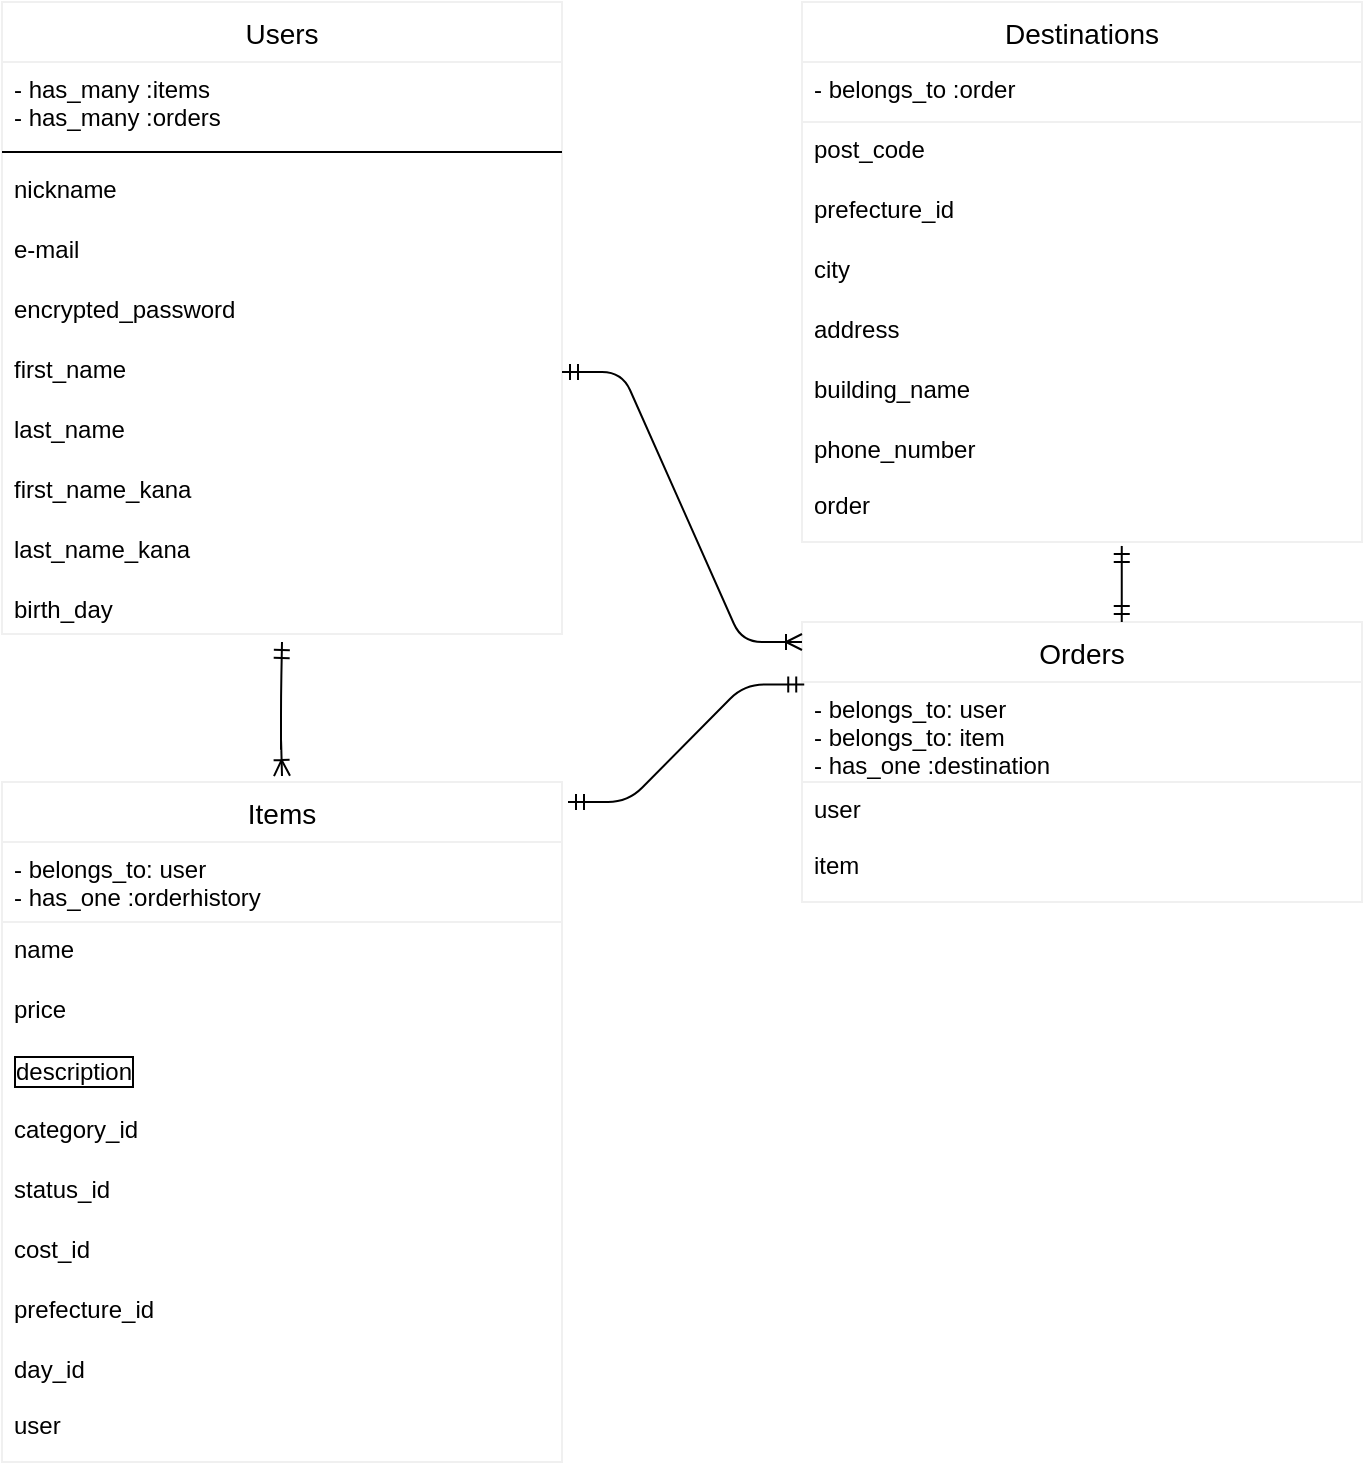 <mxfile version="13.10.0" type="embed">
    <diagram id="eGJwUU87tUvAi_G1O2V2" name="Page-1">
        <mxGraphModel dx="809" dy="577" grid="1" gridSize="10" guides="1" tooltips="1" connect="1" arrows="1" fold="1" page="1" pageScale="1" pageWidth="850" pageHeight="1100" math="0" shadow="0">
            <root>
                <mxCell id="GOS-DC7vKPB3U9b1i4Sf-0"/>
                <mxCell id="GOS-DC7vKPB3U9b1i4Sf-1" parent="GOS-DC7vKPB3U9b1i4Sf-0"/>
                <mxCell id="_YLDb2zP-dX_6vZfovwT-20" value="Items" style="swimlane;fontStyle=0;childLayout=stackLayout;horizontal=1;startSize=30;horizontalStack=0;resizeParent=1;resizeParentMax=0;resizeLast=0;collapsible=1;marginBottom=0;align=center;fontSize=14;rounded=0;glass=0;labelBackgroundColor=none;sketch=0;strokeColor=#f0f0f0;fillColor=none;html=0;" parent="GOS-DC7vKPB3U9b1i4Sf-1" vertex="1">
                    <mxGeometry x="40" y="400" width="280" height="340" as="geometry"/>
                </mxCell>
                <mxCell id="_YLDb2zP-dX_6vZfovwT-116" value="- belongs_to: user&#10;- has_one :orderhistory" style="text;fillColor=none;spacingLeft=4;spacingRight=4;overflow=hidden;rotatable=0;points=[[0,0.5],[1,0.5]];portConstraint=eastwest;fontSize=12;strokeColor=#f0f0f0;" parent="_YLDb2zP-dX_6vZfovwT-20" vertex="1">
                    <mxGeometry y="30" width="280" height="40" as="geometry"/>
                </mxCell>
                <mxCell id="_YLDb2zP-dX_6vZfovwT-22" value="name" style="text;strokeColor=none;fillColor=none;spacingLeft=4;spacingRight=4;overflow=hidden;rotatable=0;points=[[0,0.5],[1,0.5]];portConstraint=eastwest;fontSize=12;" parent="_YLDb2zP-dX_6vZfovwT-20" vertex="1">
                    <mxGeometry y="70" width="280" height="30" as="geometry"/>
                </mxCell>
                <mxCell id="_YLDb2zP-dX_6vZfovwT-29" value="price" style="text;strokeColor=none;fillColor=none;spacingLeft=4;spacingRight=4;overflow=hidden;rotatable=0;points=[[0,0.5],[1,0.5]];portConstraint=eastwest;fontSize=12;" parent="_YLDb2zP-dX_6vZfovwT-20" vertex="1">
                    <mxGeometry y="100" width="280" height="30" as="geometry"/>
                </mxCell>
                <mxCell id="_YLDb2zP-dX_6vZfovwT-23" value="description" style="text;strokeColor=none;fillColor=none;spacingLeft=4;spacingRight=4;overflow=hidden;rotatable=0;points=[[0,0.5],[1,0.5]];portConstraint=eastwest;fontSize=12;labelBorderColor=#000000;html=1;" parent="_YLDb2zP-dX_6vZfovwT-20" vertex="1">
                    <mxGeometry y="130" width="280" height="30" as="geometry"/>
                </mxCell>
                <mxCell id="_YLDb2zP-dX_6vZfovwT-24" value="category_id" style="text;strokeColor=none;fillColor=none;spacingLeft=4;spacingRight=4;overflow=hidden;rotatable=0;points=[[0,0.5],[1,0.5]];portConstraint=eastwest;fontSize=12;" parent="_YLDb2zP-dX_6vZfovwT-20" vertex="1">
                    <mxGeometry y="160" width="280" height="30" as="geometry"/>
                </mxCell>
                <mxCell id="_YLDb2zP-dX_6vZfovwT-25" value="status_id" style="text;strokeColor=none;fillColor=none;spacingLeft=4;spacingRight=4;overflow=hidden;rotatable=0;points=[[0,0.5],[1,0.5]];portConstraint=eastwest;fontSize=12;" parent="_YLDb2zP-dX_6vZfovwT-20" vertex="1">
                    <mxGeometry y="190" width="280" height="30" as="geometry"/>
                </mxCell>
                <mxCell id="_YLDb2zP-dX_6vZfovwT-26" value="cost_id" style="text;strokeColor=none;fillColor=none;spacingLeft=4;spacingRight=4;overflow=hidden;rotatable=0;points=[[0,0.5],[1,0.5]];portConstraint=eastwest;fontSize=12;" parent="_YLDb2zP-dX_6vZfovwT-20" vertex="1">
                    <mxGeometry y="220" width="280" height="30" as="geometry"/>
                </mxCell>
                <mxCell id="_YLDb2zP-dX_6vZfovwT-27" value="prefecture_id" style="text;strokeColor=none;fillColor=none;spacingLeft=4;spacingRight=4;overflow=hidden;rotatable=0;points=[[0,0.5],[1,0.5]];portConstraint=eastwest;fontSize=12;" parent="_YLDb2zP-dX_6vZfovwT-20" vertex="1">
                    <mxGeometry y="250" width="280" height="30" as="geometry"/>
                </mxCell>
                <mxCell id="_YLDb2zP-dX_6vZfovwT-28" value="day_id&#10;&#10;user" style="text;strokeColor=none;fillColor=none;spacingLeft=4;spacingRight=4;overflow=hidden;rotatable=0;points=[[0,0.5],[1,0.5]];portConstraint=eastwest;fontSize=12;" parent="_YLDb2zP-dX_6vZfovwT-20" vertex="1">
                    <mxGeometry y="280" width="280" height="60" as="geometry"/>
                </mxCell>
                <mxCell id="_YLDb2zP-dX_6vZfovwT-30" value="Destinations" style="swimlane;fontStyle=0;childLayout=stackLayout;horizontal=1;startSize=30;horizontalStack=0;resizeParent=1;resizeParentMax=0;resizeLast=0;collapsible=1;marginBottom=0;align=center;fontSize=14;rounded=0;glass=0;labelBackgroundColor=none;sketch=0;strokeColor=#f0f0f0;fillColor=none;html=0;" parent="GOS-DC7vKPB3U9b1i4Sf-1" vertex="1">
                    <mxGeometry x="440" y="10" width="280" height="270" as="geometry"/>
                </mxCell>
                <mxCell id="10" value="- belongs_to :order" style="text;fillColor=none;spacingLeft=4;spacingRight=4;overflow=hidden;rotatable=0;points=[[0,0.5],[1,0.5]];portConstraint=eastwest;fontSize=12;align=left;strokeColor=#f0f0f0;" parent="_YLDb2zP-dX_6vZfovwT-30" vertex="1">
                    <mxGeometry y="30" width="280" height="30" as="geometry"/>
                </mxCell>
                <mxCell id="_YLDb2zP-dX_6vZfovwT-32" value="post_code" style="text;strokeColor=none;fillColor=none;spacingLeft=4;spacingRight=4;overflow=hidden;rotatable=0;points=[[0,0.5],[1,0.5]];portConstraint=eastwest;fontSize=12;" parent="_YLDb2zP-dX_6vZfovwT-30" vertex="1">
                    <mxGeometry y="60" width="280" height="30" as="geometry"/>
                </mxCell>
                <mxCell id="_YLDb2zP-dX_6vZfovwT-114" value="prefecture_id" style="text;strokeColor=none;fillColor=none;spacingLeft=4;spacingRight=4;overflow=hidden;rotatable=0;points=[[0,0.5],[1,0.5]];portConstraint=eastwest;fontSize=12;" parent="_YLDb2zP-dX_6vZfovwT-30" vertex="1">
                    <mxGeometry y="90" width="280" height="30" as="geometry"/>
                </mxCell>
                <mxCell id="_YLDb2zP-dX_6vZfovwT-33" value="city" style="text;strokeColor=none;fillColor=none;spacingLeft=4;spacingRight=4;overflow=hidden;rotatable=0;points=[[0,0.5],[1,0.5]];portConstraint=eastwest;fontSize=12;" parent="_YLDb2zP-dX_6vZfovwT-30" vertex="1">
                    <mxGeometry y="120" width="280" height="30" as="geometry"/>
                </mxCell>
                <mxCell id="_YLDb2zP-dX_6vZfovwT-34" value="address" style="text;strokeColor=none;fillColor=none;spacingLeft=4;spacingRight=4;overflow=hidden;rotatable=0;points=[[0,0.5],[1,0.5]];portConstraint=eastwest;fontSize=12;" parent="_YLDb2zP-dX_6vZfovwT-30" vertex="1">
                    <mxGeometry y="150" width="280" height="30" as="geometry"/>
                </mxCell>
                <mxCell id="_YLDb2zP-dX_6vZfovwT-35" value="building_name" style="text;strokeColor=none;fillColor=none;spacingLeft=4;spacingRight=4;overflow=hidden;rotatable=0;points=[[0,0.5],[1,0.5]];portConstraint=eastwest;fontSize=12;" parent="_YLDb2zP-dX_6vZfovwT-30" vertex="1">
                    <mxGeometry y="180" width="280" height="30" as="geometry"/>
                </mxCell>
                <mxCell id="_YLDb2zP-dX_6vZfovwT-95" value="phone_number&#10;&#10;order" style="text;strokeColor=none;fillColor=none;spacingLeft=4;spacingRight=4;overflow=hidden;rotatable=0;points=[[0,0.5],[1,0.5]];portConstraint=eastwest;fontSize=12;" parent="_YLDb2zP-dX_6vZfovwT-30" vertex="1">
                    <mxGeometry y="210" width="280" height="60" as="geometry"/>
                </mxCell>
                <mxCell id="_YLDb2zP-dX_6vZfovwT-41" value="Orders" style="swimlane;fontStyle=0;childLayout=stackLayout;horizontal=1;startSize=30;horizontalStack=0;resizeParent=1;resizeParentMax=0;resizeLast=0;collapsible=1;marginBottom=0;align=center;fontSize=14;rounded=0;glass=0;labelBackgroundColor=none;sketch=0;strokeColor=#f0f0f0;fillColor=none;html=0;" parent="GOS-DC7vKPB3U9b1i4Sf-1" vertex="1">
                    <mxGeometry x="440" y="320" width="280" height="140" as="geometry"/>
                </mxCell>
                <mxCell id="_YLDb2zP-dX_6vZfovwT-115" value="- belongs_to: user&#10;- belongs_to: item&#10;- has_one :destination" style="text;fillColor=none;spacingLeft=4;spacingRight=4;overflow=hidden;rotatable=0;points=[[0,0.5],[1,0.5]];portConstraint=eastwest;fontSize=12;strokeColor=#f0f0f0;" parent="_YLDb2zP-dX_6vZfovwT-41" vertex="1">
                    <mxGeometry y="30" width="280" height="50" as="geometry"/>
                </mxCell>
                <mxCell id="_YLDb2zP-dX_6vZfovwT-42" value="user&#10;&#10;item" style="text;strokeColor=none;fillColor=none;spacingLeft=4;spacingRight=4;overflow=hidden;rotatable=0;points=[[0,0.5],[1,0.5]];portConstraint=eastwest;fontSize=12;" parent="_YLDb2zP-dX_6vZfovwT-41" vertex="1">
                    <mxGeometry y="80" width="280" height="60" as="geometry"/>
                </mxCell>
                <mxCell id="_YLDb2zP-dX_6vZfovwT-98" value="Users" style="swimlane;fontStyle=0;childLayout=stackLayout;horizontal=1;startSize=30;horizontalStack=0;resizeParent=1;resizeParentMax=0;resizeLast=0;collapsible=1;marginBottom=0;align=center;fontSize=14;rounded=0;glass=0;labelBackgroundColor=none;sketch=0;strokeColor=#f0f0f0;fillColor=none;html=0;" parent="GOS-DC7vKPB3U9b1i4Sf-1" vertex="1">
                    <mxGeometry x="40" y="10" width="280" height="316" as="geometry"/>
                </mxCell>
                <mxCell id="_YLDb2zP-dX_6vZfovwT-99" value="- has_many :items&#10;- has_many :orders" style="text;strokeColor=none;fillColor=none;spacingLeft=4;spacingRight=4;overflow=hidden;rotatable=0;points=[[0,0.5],[1,0.5]];portConstraint=eastwest;fontSize=12;align=left;" parent="_YLDb2zP-dX_6vZfovwT-98" vertex="1">
                    <mxGeometry y="30" width="280" height="40" as="geometry"/>
                </mxCell>
                <mxCell id="_YLDb2zP-dX_6vZfovwT-107" value="" style="line;strokeWidth=1;rotatable=0;dashed=0;labelPosition=right;align=left;verticalAlign=middle;spacingTop=0;spacingLeft=6;points=[];portConstraint=eastwest;rounded=0;glass=0;labelBackgroundColor=none;sketch=0;fillColor=none;html=1;" parent="_YLDb2zP-dX_6vZfovwT-98" vertex="1">
                    <mxGeometry y="70" width="280" height="10" as="geometry"/>
                </mxCell>
                <mxCell id="_YLDb2zP-dX_6vZfovwT-100" value="nickname" style="text;strokeColor=none;fillColor=none;spacingLeft=4;spacingRight=4;overflow=hidden;rotatable=0;points=[[0,0.5],[1,0.5]];portConstraint=eastwest;fontSize=12;" parent="_YLDb2zP-dX_6vZfovwT-98" vertex="1">
                    <mxGeometry y="80" width="280" height="30" as="geometry"/>
                </mxCell>
                <mxCell id="_YLDb2zP-dX_6vZfovwT-101" value="e-mail" style="text;strokeColor=none;fillColor=none;spacingLeft=4;spacingRight=4;overflow=hidden;rotatable=0;points=[[0,0.5],[1,0.5]];portConstraint=eastwest;fontSize=12;" parent="_YLDb2zP-dX_6vZfovwT-98" vertex="1">
                    <mxGeometry y="110" width="280" height="30" as="geometry"/>
                </mxCell>
                <mxCell id="_YLDb2zP-dX_6vZfovwT-102" value="encrypted_password" style="text;strokeColor=none;fillColor=none;spacingLeft=4;spacingRight=4;overflow=hidden;rotatable=0;points=[[0,0.5],[1,0.5]];portConstraint=eastwest;fontSize=12;" parent="_YLDb2zP-dX_6vZfovwT-98" vertex="1">
                    <mxGeometry y="140" width="280" height="30" as="geometry"/>
                </mxCell>
                <mxCell id="_YLDb2zP-dX_6vZfovwT-103" value="first_name" style="text;strokeColor=none;fillColor=none;spacingLeft=4;spacingRight=4;overflow=hidden;rotatable=0;points=[[0,0.5],[1,0.5]];portConstraint=eastwest;fontSize=12;" parent="_YLDb2zP-dX_6vZfovwT-98" vertex="1">
                    <mxGeometry y="170" width="280" height="30" as="geometry"/>
                </mxCell>
                <mxCell id="_YLDb2zP-dX_6vZfovwT-104" value="last_name" style="text;strokeColor=none;fillColor=none;spacingLeft=4;spacingRight=4;overflow=hidden;rotatable=0;points=[[0,0.5],[1,0.5]];portConstraint=eastwest;fontSize=12;" parent="_YLDb2zP-dX_6vZfovwT-98" vertex="1">
                    <mxGeometry y="200" width="280" height="30" as="geometry"/>
                </mxCell>
                <mxCell id="_YLDb2zP-dX_6vZfovwT-105" value="first_name_kana" style="text;strokeColor=none;fillColor=none;spacingLeft=4;spacingRight=4;overflow=hidden;rotatable=0;points=[[0,0.5],[1,0.5]];portConstraint=eastwest;fontSize=12;" parent="_YLDb2zP-dX_6vZfovwT-98" vertex="1">
                    <mxGeometry y="230" width="280" height="30" as="geometry"/>
                </mxCell>
                <mxCell id="_YLDb2zP-dX_6vZfovwT-108" value="last_name_kana" style="text;strokeColor=none;fillColor=none;spacingLeft=4;spacingRight=4;overflow=hidden;rotatable=0;points=[[0,0.5],[1,0.5]];portConstraint=eastwest;fontSize=12;" parent="_YLDb2zP-dX_6vZfovwT-98" vertex="1">
                    <mxGeometry y="260" width="280" height="30" as="geometry"/>
                </mxCell>
                <mxCell id="_YLDb2zP-dX_6vZfovwT-112" value="birth_day" style="text;strokeColor=none;fillColor=none;spacingLeft=4;spacingRight=4;overflow=hidden;rotatable=0;points=[[0,0.5],[1,0.5]];portConstraint=eastwest;fontSize=12;" parent="_YLDb2zP-dX_6vZfovwT-98" vertex="1">
                    <mxGeometry y="290" width="280" height="26" as="geometry"/>
                </mxCell>
                <mxCell id="_YLDb2zP-dX_6vZfovwT-121" value="" style="fontSize=12;html=1;endArrow=ERoneToMany;startArrow=ERmandOne;startFill=0;" parent="GOS-DC7vKPB3U9b1i4Sf-1" edge="1">
                    <mxGeometry width="100" height="100" relative="1" as="geometry">
                        <mxPoint x="180" y="330" as="sourcePoint"/>
                        <mxPoint x="180" y="397" as="targetPoint"/>
                        <Array as="points">
                            <mxPoint x="179.5" y="357"/>
                            <mxPoint x="179.5" y="387"/>
                            <mxPoint x="179.5" y="377"/>
                        </Array>
                    </mxGeometry>
                </mxCell>
                <mxCell id="1" value="" style="edgeStyle=entityRelationEdgeStyle;fontSize=12;html=1;endArrow=ERmandOne;startArrow=ERmandOne;entryX=0.004;entryY=0.025;entryDx=0;entryDy=0;entryPerimeter=0;" parent="GOS-DC7vKPB3U9b1i4Sf-1" target="_YLDb2zP-dX_6vZfovwT-115" edge="1">
                    <mxGeometry width="100" height="100" relative="1" as="geometry">
                        <mxPoint x="323" y="410" as="sourcePoint"/>
                        <mxPoint x="440" y="410" as="targetPoint"/>
                    </mxGeometry>
                </mxCell>
                <mxCell id="2" value="" style="edgeStyle=entityRelationEdgeStyle;fontSize=12;html=1;endArrow=ERoneToMany;startArrow=ERmandOne;exitX=1;exitY=0.5;exitDx=0;exitDy=0;" parent="GOS-DC7vKPB3U9b1i4Sf-1" source="_YLDb2zP-dX_6vZfovwT-103" edge="1">
                    <mxGeometry width="100" height="100" relative="1" as="geometry">
                        <mxPoint x="320" y="330" as="sourcePoint"/>
                        <mxPoint x="440" y="330" as="targetPoint"/>
                    </mxGeometry>
                </mxCell>
                <mxCell id="8" value="" style="fontSize=12;html=1;endArrow=ERmandOne;startArrow=ERmandOne;exitX=0.571;exitY=0;exitDx=0;exitDy=0;exitPerimeter=0;entryX=0.571;entryY=1.033;entryDx=0;entryDy=0;entryPerimeter=0;" parent="GOS-DC7vKPB3U9b1i4Sf-1" source="_YLDb2zP-dX_6vZfovwT-41" target="_YLDb2zP-dX_6vZfovwT-95" edge="1">
                    <mxGeometry width="100" height="100" relative="1" as="geometry">
                        <mxPoint x="500" y="354" as="sourcePoint"/>
                        <mxPoint x="600" y="290" as="targetPoint"/>
                    </mxGeometry>
                </mxCell>
            </root>
        </mxGraphModel>
    </diagram>
</mxfile>